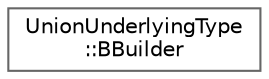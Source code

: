 digraph "Graphical Class Hierarchy"
{
 // LATEX_PDF_SIZE
  bgcolor="transparent";
  edge [fontname=Helvetica,fontsize=10,labelfontname=Helvetica,labelfontsize=10];
  node [fontname=Helvetica,fontsize=10,shape=box,height=0.2,width=0.4];
  rankdir="LR";
  Node0 [id="Node000000",label="UnionUnderlyingType\l::BBuilder",height=0.2,width=0.4,color="grey40", fillcolor="white", style="filled",URL="$structUnionUnderlyingType_1_1BBuilder.html",tooltip=" "];
}
